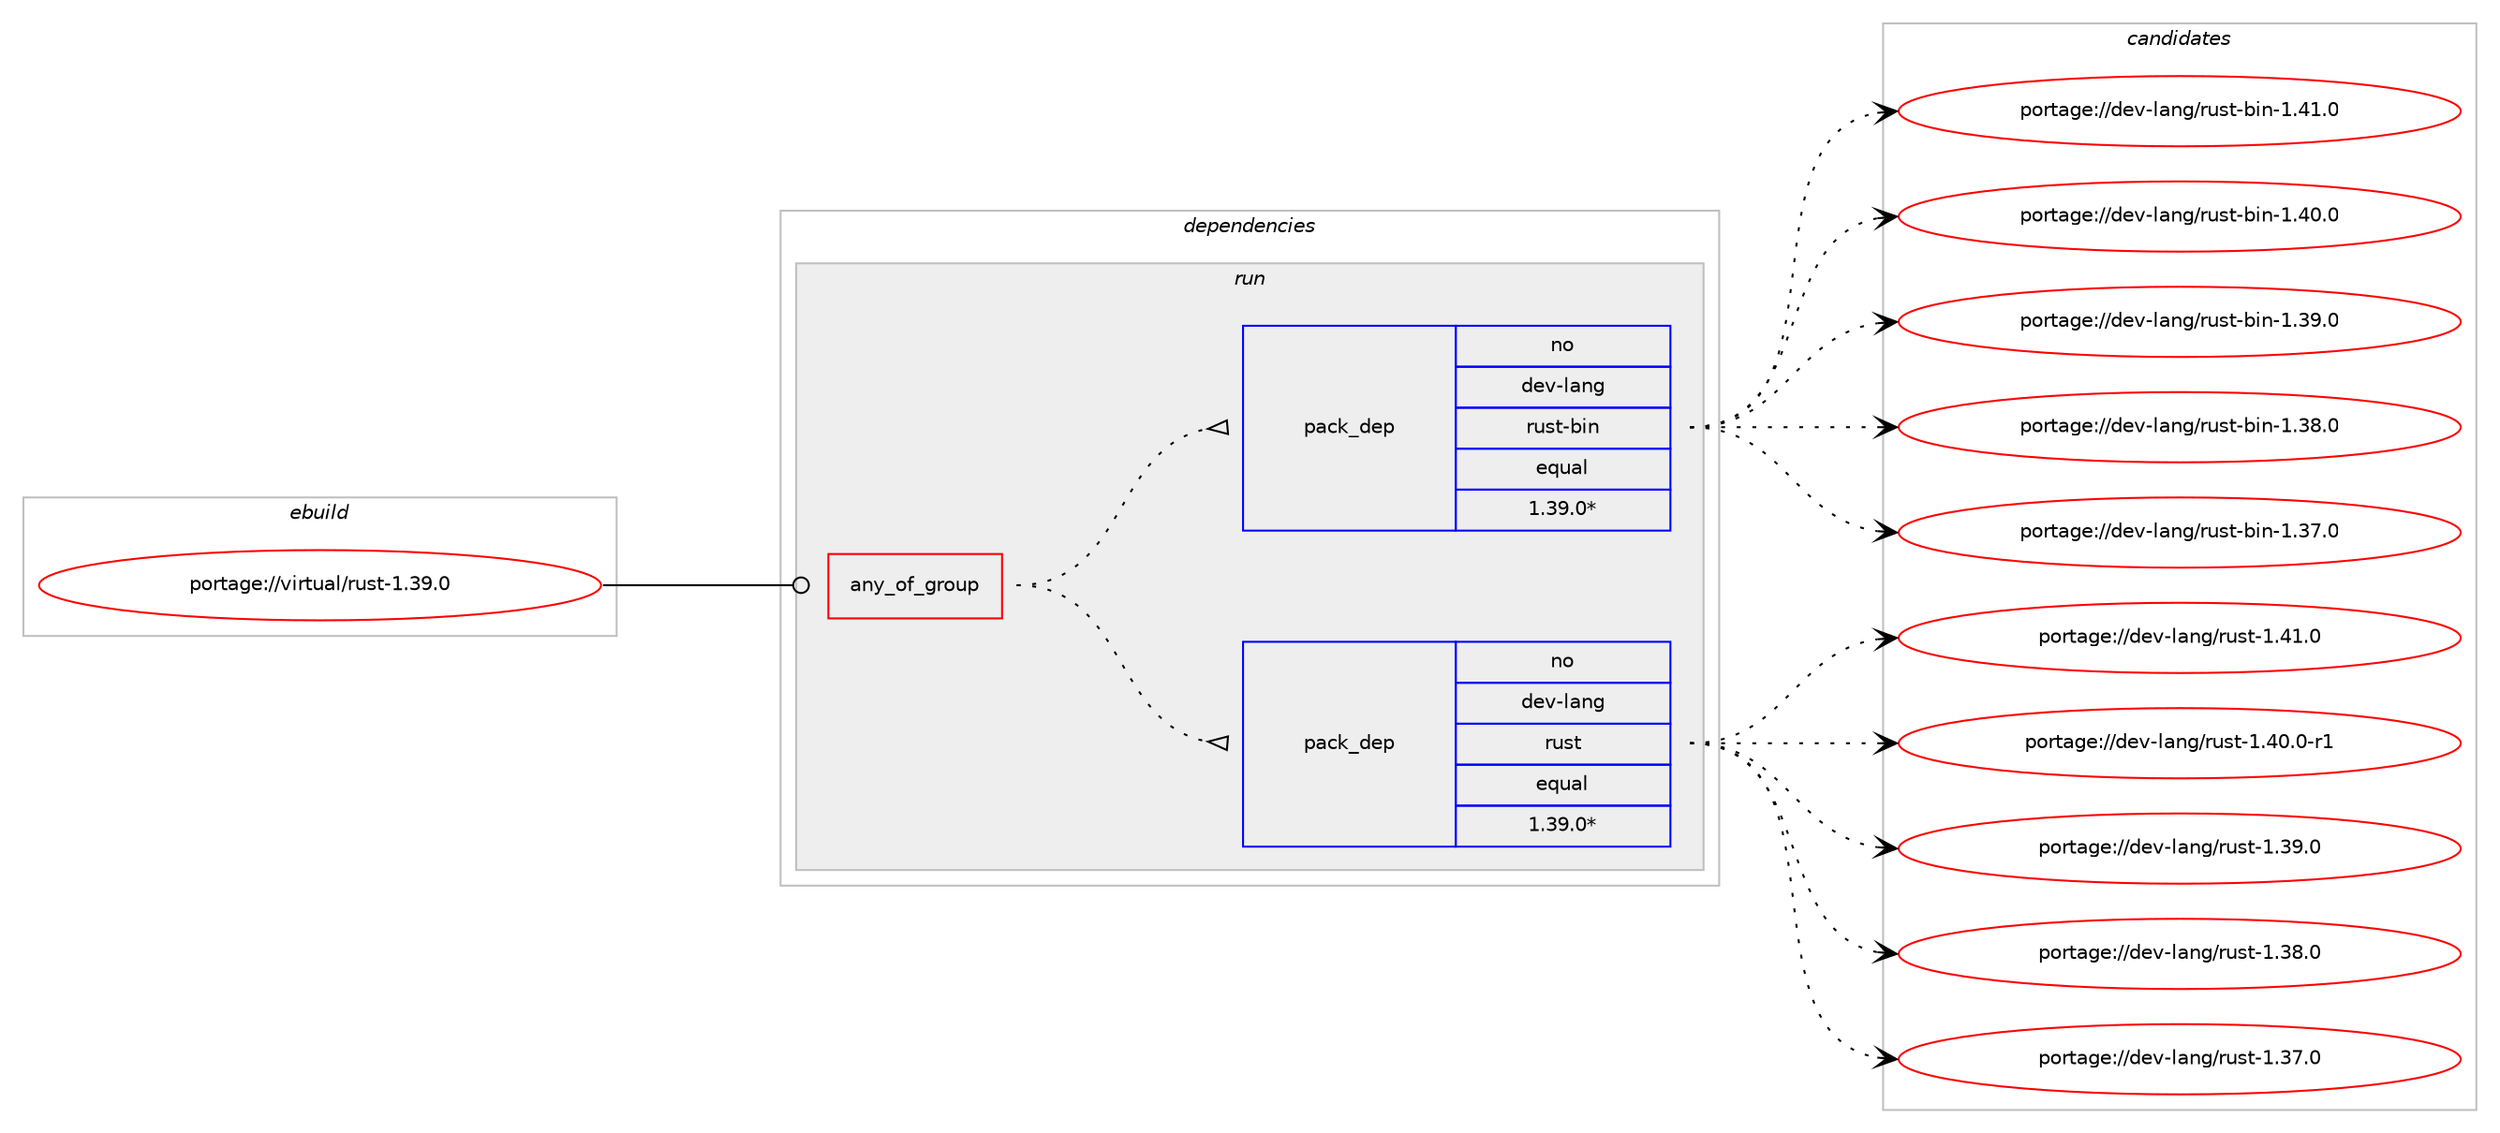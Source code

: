 digraph prolog {

# *************
# Graph options
# *************

newrank=true;
concentrate=true;
compound=true;
graph [rankdir=LR,fontname=Helvetica,fontsize=10,ranksep=1.5];#, ranksep=2.5, nodesep=0.2];
edge  [arrowhead=vee];
node  [fontname=Helvetica,fontsize=10];

# **********
# The ebuild
# **********

subgraph cluster_leftcol {
color=gray;
rank=same;
label=<<i>ebuild</i>>;
id [label="portage://virtual/rust-1.39.0", color=red, width=4, href="../virtual/rust-1.39.0.svg"];
}

# ****************
# The dependencies
# ****************

subgraph cluster_midcol {
color=gray;
label=<<i>dependencies</i>>;
subgraph cluster_compile {
fillcolor="#eeeeee";
style=filled;
label=<<i>compile</i>>;
}
subgraph cluster_compileandrun {
fillcolor="#eeeeee";
style=filled;
label=<<i>compile and run</i>>;
}
subgraph cluster_run {
fillcolor="#eeeeee";
style=filled;
label=<<i>run</i>>;
subgraph any653 {
dependency37384 [label=<<TABLE BORDER="0" CELLBORDER="1" CELLSPACING="0" CELLPADDING="4"><TR><TD CELLPADDING="10">any_of_group</TD></TR></TABLE>>, shape=none, color=red];subgraph pack29978 {
dependency37385 [label=<<TABLE BORDER="0" CELLBORDER="1" CELLSPACING="0" CELLPADDING="4" WIDTH="220"><TR><TD ROWSPAN="6" CELLPADDING="30">pack_dep</TD></TR><TR><TD WIDTH="110">no</TD></TR><TR><TD>dev-lang</TD></TR><TR><TD>rust</TD></TR><TR><TD>equal</TD></TR><TR><TD>1.39.0*</TD></TR></TABLE>>, shape=none, color=blue];
}
dependency37384:e -> dependency37385:w [weight=20,style="dotted",arrowhead="oinv"];
subgraph pack29979 {
dependency37386 [label=<<TABLE BORDER="0" CELLBORDER="1" CELLSPACING="0" CELLPADDING="4" WIDTH="220"><TR><TD ROWSPAN="6" CELLPADDING="30">pack_dep</TD></TR><TR><TD WIDTH="110">no</TD></TR><TR><TD>dev-lang</TD></TR><TR><TD>rust-bin</TD></TR><TR><TD>equal</TD></TR><TR><TD>1.39.0*</TD></TR></TABLE>>, shape=none, color=blue];
}
dependency37384:e -> dependency37386:w [weight=20,style="dotted",arrowhead="oinv"];
}
id:e -> dependency37384:w [weight=20,style="solid",arrowhead="odot"];
}
}

# **************
# The candidates
# **************

subgraph cluster_choices {
rank=same;
color=gray;
label=<<i>candidates</i>>;

subgraph choice29978 {
color=black;
nodesep=1;
choice10010111845108971101034711411711511645494652494648 [label="portage://dev-lang/rust-1.41.0", color=red, width=4,href="../dev-lang/rust-1.41.0.svg"];
choice100101118451089711010347114117115116454946524846484511449 [label="portage://dev-lang/rust-1.40.0-r1", color=red, width=4,href="../dev-lang/rust-1.40.0-r1.svg"];
choice10010111845108971101034711411711511645494651574648 [label="portage://dev-lang/rust-1.39.0", color=red, width=4,href="../dev-lang/rust-1.39.0.svg"];
choice10010111845108971101034711411711511645494651564648 [label="portage://dev-lang/rust-1.38.0", color=red, width=4,href="../dev-lang/rust-1.38.0.svg"];
choice10010111845108971101034711411711511645494651554648 [label="portage://dev-lang/rust-1.37.0", color=red, width=4,href="../dev-lang/rust-1.37.0.svg"];
dependency37385:e -> choice10010111845108971101034711411711511645494652494648:w [style=dotted,weight="100"];
dependency37385:e -> choice100101118451089711010347114117115116454946524846484511449:w [style=dotted,weight="100"];
dependency37385:e -> choice10010111845108971101034711411711511645494651574648:w [style=dotted,weight="100"];
dependency37385:e -> choice10010111845108971101034711411711511645494651564648:w [style=dotted,weight="100"];
dependency37385:e -> choice10010111845108971101034711411711511645494651554648:w [style=dotted,weight="100"];
}
subgraph choice29979 {
color=black;
nodesep=1;
choice100101118451089711010347114117115116459810511045494652494648 [label="portage://dev-lang/rust-bin-1.41.0", color=red, width=4,href="../dev-lang/rust-bin-1.41.0.svg"];
choice100101118451089711010347114117115116459810511045494652484648 [label="portage://dev-lang/rust-bin-1.40.0", color=red, width=4,href="../dev-lang/rust-bin-1.40.0.svg"];
choice100101118451089711010347114117115116459810511045494651574648 [label="portage://dev-lang/rust-bin-1.39.0", color=red, width=4,href="../dev-lang/rust-bin-1.39.0.svg"];
choice100101118451089711010347114117115116459810511045494651564648 [label="portage://dev-lang/rust-bin-1.38.0", color=red, width=4,href="../dev-lang/rust-bin-1.38.0.svg"];
choice100101118451089711010347114117115116459810511045494651554648 [label="portage://dev-lang/rust-bin-1.37.0", color=red, width=4,href="../dev-lang/rust-bin-1.37.0.svg"];
dependency37386:e -> choice100101118451089711010347114117115116459810511045494652494648:w [style=dotted,weight="100"];
dependency37386:e -> choice100101118451089711010347114117115116459810511045494652484648:w [style=dotted,weight="100"];
dependency37386:e -> choice100101118451089711010347114117115116459810511045494651574648:w [style=dotted,weight="100"];
dependency37386:e -> choice100101118451089711010347114117115116459810511045494651564648:w [style=dotted,weight="100"];
dependency37386:e -> choice100101118451089711010347114117115116459810511045494651554648:w [style=dotted,weight="100"];
}
}

}

